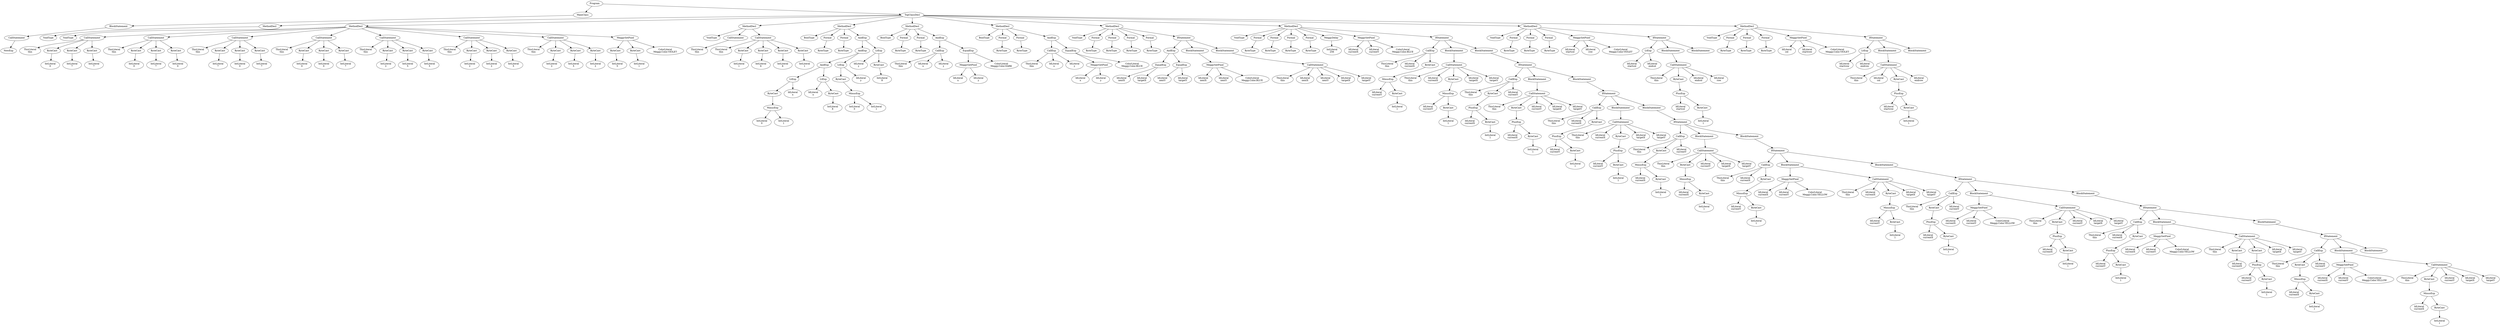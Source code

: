 digraph ASTGraph {
0 [ label="Program" ];
1 [ label="MainClass" ];
0 -> 1
2 [ label="BlockStatement" ];
1 -> 2
3 [ label="CallStatement" ];
2 -> 3
4 [ label="NewExp" ];
3 -> 4
5 [ label="TopClassDecl" ];
0 -> 5
6 [ label="MethodDecl" ];
5 -> 6
7 [ label="VoidType" ];
6 -> 7
8 [ label="MethodDecl" ];
5 -> 8
9 [ label="VoidType" ];
8 -> 9
10 [ label="CallStatement" ];
8 -> 10
11 [ label="ThisLiteral\nthis" ];
10 -> 11
12 [ label="ByteCast" ];
10 -> 12
13 [ label="IntLiteral\n0" ];
12 -> 13
14 [ label="ByteCast" ];
10 -> 14
15 [ label="IntLiteral\n7" ];
14 -> 15
16 [ label="ByteCast" ];
10 -> 16
17 [ label="IntLiteral\n7" ];
16 -> 17
18 [ label="CallStatement" ];
8 -> 18
19 [ label="ThisLiteral\nthis" ];
18 -> 19
20 [ label="ByteCast" ];
18 -> 20
21 [ label="IntLiteral\n0" ];
20 -> 21
22 [ label="ByteCast" ];
18 -> 22
23 [ label="IntLiteral\n7" ];
22 -> 23
24 [ label="ByteCast" ];
18 -> 24
25 [ label="IntLiteral\n0" ];
24 -> 25
26 [ label="CallStatement" ];
8 -> 26
27 [ label="ThisLiteral\nthis" ];
26 -> 27
28 [ label="ByteCast" ];
26 -> 28
29 [ label="IntLiteral\n7" ];
28 -> 29
30 [ label="ByteCast" ];
26 -> 30
31 [ label="IntLiteral\n0" ];
30 -> 31
32 [ label="ByteCast" ];
26 -> 32
33 [ label="IntLiteral\n7" ];
32 -> 33
34 [ label="CallStatement" ];
8 -> 34
35 [ label="ThisLiteral\nthis" ];
34 -> 35
36 [ label="ByteCast" ];
34 -> 36
37 [ label="IntLiteral\n0" ];
36 -> 37
38 [ label="ByteCast" ];
34 -> 38
39 [ label="IntLiteral\n0" ];
38 -> 39
40 [ label="ByteCast" ];
34 -> 40
41 [ label="IntLiteral\n7" ];
40 -> 41
42 [ label="CallStatement" ];
8 -> 42
43 [ label="ThisLiteral\nthis" ];
42 -> 43
44 [ label="ByteCast" ];
42 -> 44
45 [ label="IntLiteral\n2" ];
44 -> 45
46 [ label="ByteCast" ];
42 -> 46
47 [ label="IntLiteral\n5" ];
46 -> 47
48 [ label="ByteCast" ];
42 -> 48
49 [ label="IntLiteral\n5" ];
48 -> 49
50 [ label="CallStatement" ];
8 -> 50
51 [ label="ThisLiteral\nthis" ];
50 -> 51
52 [ label="ByteCast" ];
50 -> 52
53 [ label="IntLiteral\n2" ];
52 -> 53
54 [ label="ByteCast" ];
50 -> 54
55 [ label="IntLiteral\n2" ];
54 -> 55
56 [ label="ByteCast" ];
50 -> 56
57 [ label="IntLiteral\n5" ];
56 -> 57
58 [ label="CallStatement" ];
8 -> 58
59 [ label="ThisLiteral\nthis" ];
58 -> 59
60 [ label="ByteCast" ];
58 -> 60
61 [ label="IntLiteral\n2" ];
60 -> 61
62 [ label="ByteCast" ];
58 -> 62
63 [ label="IntLiteral\n5" ];
62 -> 63
64 [ label="ByteCast" ];
58 -> 64
65 [ label="IntLiteral\n2" ];
64 -> 65
66 [ label="MeggySetPixel" ];
8 -> 66
67 [ label="ByteCast" ];
66 -> 67
68 [ label="IntLiteral\n5" ];
67 -> 68
69 [ label="ByteCast" ];
66 -> 69
70 [ label="IntLiteral\n1" ];
69 -> 70
71 [ label="ColorLiteral\nMeggy.Color.VIOLET" ];
66 -> 71
72 [ label="MethodDecl" ];
5 -> 72
73 [ label="VoidType" ];
72 -> 73
74 [ label="CallStatement" ];
72 -> 74
75 [ label="ThisLiteral\nthis" ];
74 -> 75
76 [ label="CallStatement" ];
72 -> 76
77 [ label="ThisLiteral\nthis" ];
76 -> 77
78 [ label="ByteCast" ];
76 -> 78
79 [ label="IntLiteral\n1" ];
78 -> 79
80 [ label="ByteCast" ];
76 -> 80
81 [ label="IntLiteral\n6" ];
80 -> 81
82 [ label="ByteCast" ];
76 -> 82
83 [ label="IntLiteral\n6" ];
82 -> 83
84 [ label="ByteCast" ];
76 -> 84
85 [ label="IntLiteral\n1" ];
84 -> 85
86 [ label="MethodDecl" ];
5 -> 86
87 [ label="BoolType" ];
86 -> 87
88 [ label="Formal" ];
86 -> 88
89 [ label="ByteType" ];
88 -> 89
90 [ label="Formal" ];
86 -> 90
91 [ label="ByteType" ];
90 -> 91
92 [ label="AndExp" ];
86 -> 92
93 [ label="AndExp" ];
92 -> 93
94 [ label="AndExp" ];
93 -> 94
95 [ label="LtExp" ];
94 -> 95
96 [ label="ByteCast" ];
95 -> 96
97 [ label="MinusExp" ];
96 -> 97
98 [ label="IntLiteral\n0" ];
97 -> 98
99 [ label="IntLiteral\n1" ];
97 -> 99
100 [ label="IdLiteral\nx" ];
95 -> 100
101 [ label="LtExp" ];
94 -> 101
102 [ label="IdLiteral\nx" ];
101 -> 102
103 [ label="ByteCast" ];
101 -> 103
104 [ label="IntLiteral\n8" ];
103 -> 104
105 [ label="LtExp" ];
93 -> 105
106 [ label="ByteCast" ];
105 -> 106
107 [ label="MinusExp" ];
106 -> 107
108 [ label="IntLiteral\n0" ];
107 -> 108
109 [ label="IntLiteral\n1" ];
107 -> 109
110 [ label="IdLiteral\ny" ];
105 -> 110
111 [ label="LtExp" ];
92 -> 111
112 [ label="IdLiteral\ny" ];
111 -> 112
113 [ label="ByteCast" ];
111 -> 113
114 [ label="IntLiteral\n8" ];
113 -> 114
115 [ label="MethodDecl" ];
5 -> 115
116 [ label="BoolType" ];
115 -> 116
117 [ label="Formal" ];
115 -> 117
118 [ label="ByteType" ];
117 -> 118
119 [ label="Formal" ];
115 -> 119
120 [ label="ByteType" ];
119 -> 120
121 [ label="AndExp" ];
115 -> 121
122 [ label="CallExp" ];
121 -> 122
123 [ label="ThisLiteral\nthis" ];
122 -> 123
124 [ label="IdLiteral\nx" ];
122 -> 124
125 [ label="IdLiteral\ny" ];
122 -> 125
126 [ label="EqualExp" ];
121 -> 126
127 [ label="MeggyGetPixel" ];
126 -> 127
128 [ label="IdLiteral\nx" ];
127 -> 128
129 [ label="IdLiteral\ny" ];
127 -> 129
130 [ label="ColorLiteral\nMeggy.Color.DARK" ];
126 -> 130
131 [ label="MethodDecl" ];
5 -> 131
132 [ label="BoolType" ];
131 -> 132
133 [ label="Formal" ];
131 -> 133
134 [ label="ByteType" ];
133 -> 134
135 [ label="Formal" ];
131 -> 135
136 [ label="ByteType" ];
135 -> 136
137 [ label="AndExp" ];
131 -> 137
138 [ label="CallExp" ];
137 -> 138
139 [ label="ThisLiteral\nthis" ];
138 -> 139
140 [ label="IdLiteral\nx" ];
138 -> 140
141 [ label="IdLiteral\ny" ];
138 -> 141
142 [ label="EqualExp" ];
137 -> 142
143 [ label="MeggyGetPixel" ];
142 -> 143
144 [ label="IdLiteral\nx" ];
143 -> 144
145 [ label="IdLiteral\ny" ];
143 -> 145
146 [ label="ColorLiteral\nMeggy.Color.BLUE" ];
142 -> 146
147 [ label="MethodDecl" ];
5 -> 147
148 [ label="VoidType" ];
147 -> 148
149 [ label="Formal" ];
147 -> 149
150 [ label="ByteType" ];
149 -> 150
151 [ label="Formal" ];
147 -> 151
152 [ label="ByteType" ];
151 -> 152
153 [ label="Formal" ];
147 -> 153
154 [ label="ByteType" ];
153 -> 154
155 [ label="Formal" ];
147 -> 155
156 [ label="ByteType" ];
155 -> 156
157 [ label="IfStatement" ];
147 -> 157
158 [ label="AndExp" ];
157 -> 158
159 [ label="EqualExp" ];
158 -> 159
160 [ label="IdLiteral\nnextX" ];
159 -> 160
161 [ label="IdLiteral\ntargetX" ];
159 -> 161
162 [ label="EqualExp" ];
158 -> 162
163 [ label="IdLiteral\nnextY" ];
162 -> 163
164 [ label="IdLiteral\ntargetY" ];
162 -> 164
165 [ label="BlockStatement" ];
157 -> 165
166 [ label="MeggySetPixel" ];
165 -> 166
167 [ label="IdLiteral\nnextX" ];
166 -> 167
168 [ label="IdLiteral\nnextY" ];
166 -> 168
169 [ label="ColorLiteral\nMeggy.Color.BLUE" ];
166 -> 169
170 [ label="BlockStatement" ];
157 -> 170
171 [ label="CallStatement" ];
170 -> 171
172 [ label="ThisLiteral\nthis" ];
171 -> 172
173 [ label="IdLiteral\nnextX" ];
171 -> 173
174 [ label="IdLiteral\nnextY" ];
171 -> 174
175 [ label="IdLiteral\ntargetX" ];
171 -> 175
176 [ label="IdLiteral\ntargetY" ];
171 -> 176
177 [ label="MethodDecl" ];
5 -> 177
178 [ label="VoidType" ];
177 -> 178
179 [ label="Formal" ];
177 -> 179
180 [ label="ByteType" ];
179 -> 180
181 [ label="Formal" ];
177 -> 181
182 [ label="ByteType" ];
181 -> 182
183 [ label="Formal" ];
177 -> 183
184 [ label="ByteType" ];
183 -> 184
185 [ label="Formal" ];
177 -> 185
186 [ label="ByteType" ];
185 -> 186
187 [ label="MeggyDelay" ];
177 -> 187
188 [ label="IntLiteral\n256" ];
187 -> 188
189 [ label="MeggySetPixel" ];
177 -> 189
190 [ label="IdLiteral\ncurrentX" ];
189 -> 190
191 [ label="IdLiteral\ncurrentY" ];
189 -> 191
192 [ label="ColorLiteral\nMeggy.Color.BLUE" ];
189 -> 192
193 [ label="IfStatement" ];
177 -> 193
194 [ label="CallExp" ];
193 -> 194
195 [ label="ThisLiteral\nthis" ];
194 -> 195
196 [ label="IdLiteral\ncurrentX" ];
194 -> 196
197 [ label="ByteCast" ];
194 -> 197
198 [ label="MinusExp" ];
197 -> 198
199 [ label="IdLiteral\ncurrentY" ];
198 -> 199
200 [ label="ByteCast" ];
198 -> 200
201 [ label="IntLiteral\n1" ];
200 -> 201
202 [ label="BlockStatement" ];
193 -> 202
203 [ label="CallStatement" ];
202 -> 203
204 [ label="ThisLiteral\nthis" ];
203 -> 204
205 [ label="IdLiteral\ncurrentX" ];
203 -> 205
206 [ label="ByteCast" ];
203 -> 206
207 [ label="MinusExp" ];
206 -> 207
208 [ label="IdLiteral\ncurrentY" ];
207 -> 208
209 [ label="ByteCast" ];
207 -> 209
210 [ label="IntLiteral\n1" ];
209 -> 210
211 [ label="IdLiteral\ntargetX" ];
203 -> 211
212 [ label="IdLiteral\ntargetY" ];
203 -> 212
213 [ label="BlockStatement" ];
193 -> 213
214 [ label="IfStatement" ];
213 -> 214
215 [ label="CallExp" ];
214 -> 215
216 [ label="ThisLiteral\nthis" ];
215 -> 216
217 [ label="ByteCast" ];
215 -> 217
218 [ label="PlusExp" ];
217 -> 218
219 [ label="IdLiteral\ncurrentX" ];
218 -> 219
220 [ label="ByteCast" ];
218 -> 220
221 [ label="IntLiteral\n1" ];
220 -> 221
222 [ label="IdLiteral\ncurrentY" ];
215 -> 222
223 [ label="BlockStatement" ];
214 -> 223
224 [ label="CallStatement" ];
223 -> 224
225 [ label="ThisLiteral\nthis" ];
224 -> 225
226 [ label="ByteCast" ];
224 -> 226
227 [ label="PlusExp" ];
226 -> 227
228 [ label="IdLiteral\ncurrentX" ];
227 -> 228
229 [ label="ByteCast" ];
227 -> 229
230 [ label="IntLiteral\n1" ];
229 -> 230
231 [ label="IdLiteral\ncurrentY" ];
224 -> 231
232 [ label="IdLiteral\ntargetX" ];
224 -> 232
233 [ label="IdLiteral\ntargetY" ];
224 -> 233
234 [ label="BlockStatement" ];
214 -> 234
235 [ label="IfStatement" ];
234 -> 235
236 [ label="CallExp" ];
235 -> 236
237 [ label="ThisLiteral\nthis" ];
236 -> 237
238 [ label="IdLiteral\ncurrentX" ];
236 -> 238
239 [ label="ByteCast" ];
236 -> 239
240 [ label="PlusExp" ];
239 -> 240
241 [ label="IdLiteral\ncurrentY" ];
240 -> 241
242 [ label="ByteCast" ];
240 -> 242
243 [ label="IntLiteral\n1" ];
242 -> 243
244 [ label="BlockStatement" ];
235 -> 244
245 [ label="CallStatement" ];
244 -> 245
246 [ label="ThisLiteral\nthis" ];
245 -> 246
247 [ label="IdLiteral\ncurrentX" ];
245 -> 247
248 [ label="ByteCast" ];
245 -> 248
249 [ label="PlusExp" ];
248 -> 249
250 [ label="IdLiteral\ncurrentY" ];
249 -> 250
251 [ label="ByteCast" ];
249 -> 251
252 [ label="IntLiteral\n1" ];
251 -> 252
253 [ label="IdLiteral\ntargetX" ];
245 -> 253
254 [ label="IdLiteral\ntargetY" ];
245 -> 254
255 [ label="BlockStatement" ];
235 -> 255
256 [ label="IfStatement" ];
255 -> 256
257 [ label="CallExp" ];
256 -> 257
258 [ label="ThisLiteral\nthis" ];
257 -> 258
259 [ label="ByteCast" ];
257 -> 259
260 [ label="MinusExp" ];
259 -> 260
261 [ label="IdLiteral\ncurrentX" ];
260 -> 261
262 [ label="ByteCast" ];
260 -> 262
263 [ label="IntLiteral\n1" ];
262 -> 263
264 [ label="IdLiteral\ncurrentY" ];
257 -> 264
265 [ label="BlockStatement" ];
256 -> 265
266 [ label="CallStatement" ];
265 -> 266
267 [ label="ThisLiteral\nthis" ];
266 -> 267
268 [ label="ByteCast" ];
266 -> 268
269 [ label="MinusExp" ];
268 -> 269
270 [ label="IdLiteral\ncurrentX" ];
269 -> 270
271 [ label="ByteCast" ];
269 -> 271
272 [ label="IntLiteral\n1" ];
271 -> 272
273 [ label="IdLiteral\ncurrentY" ];
266 -> 273
274 [ label="IdLiteral\ntargetX" ];
266 -> 274
275 [ label="IdLiteral\ntargetY" ];
266 -> 275
276 [ label="BlockStatement" ];
256 -> 276
277 [ label="IfStatement" ];
276 -> 277
278 [ label="CallExp" ];
277 -> 278
279 [ label="ThisLiteral\nthis" ];
278 -> 279
280 [ label="IdLiteral\ncurrentX" ];
278 -> 280
281 [ label="ByteCast" ];
278 -> 281
282 [ label="MinusExp" ];
281 -> 282
283 [ label="IdLiteral\ncurrentY" ];
282 -> 283
284 [ label="ByteCast" ];
282 -> 284
285 [ label="IntLiteral\n1" ];
284 -> 285
286 [ label="BlockStatement" ];
277 -> 286
287 [ label="MeggySetPixel" ];
286 -> 287
288 [ label="IdLiteral\ncurrentX" ];
287 -> 288
289 [ label="IdLiteral\ncurrentY" ];
287 -> 289
290 [ label="ColorLiteral\nMeggy.Color.YELLOW" ];
287 -> 290
291 [ label="CallStatement" ];
286 -> 291
292 [ label="ThisLiteral\nthis" ];
291 -> 292
293 [ label="IdLiteral\ncurrentX" ];
291 -> 293
294 [ label="ByteCast" ];
291 -> 294
295 [ label="MinusExp" ];
294 -> 295
296 [ label="IdLiteral\ncurrentY" ];
295 -> 296
297 [ label="ByteCast" ];
295 -> 297
298 [ label="IntLiteral\n1" ];
297 -> 298
299 [ label="IdLiteral\ntargetX" ];
291 -> 299
300 [ label="IdLiteral\ntargetY" ];
291 -> 300
301 [ label="BlockStatement" ];
277 -> 301
302 [ label="IfStatement" ];
301 -> 302
303 [ label="CallExp" ];
302 -> 303
304 [ label="ThisLiteral\nthis" ];
303 -> 304
305 [ label="ByteCast" ];
303 -> 305
306 [ label="PlusExp" ];
305 -> 306
307 [ label="IdLiteral\ncurrentX" ];
306 -> 307
308 [ label="ByteCast" ];
306 -> 308
309 [ label="IntLiteral\n1" ];
308 -> 309
310 [ label="IdLiteral\ncurrentY" ];
303 -> 310
311 [ label="BlockStatement" ];
302 -> 311
312 [ label="MeggySetPixel" ];
311 -> 312
313 [ label="IdLiteral\ncurrentX" ];
312 -> 313
314 [ label="IdLiteral\ncurrentY" ];
312 -> 314
315 [ label="ColorLiteral\nMeggy.Color.YELLOW" ];
312 -> 315
316 [ label="CallStatement" ];
311 -> 316
317 [ label="ThisLiteral\nthis" ];
316 -> 317
318 [ label="ByteCast" ];
316 -> 318
319 [ label="PlusExp" ];
318 -> 319
320 [ label="IdLiteral\ncurrentX" ];
319 -> 320
321 [ label="ByteCast" ];
319 -> 321
322 [ label="IntLiteral\n1" ];
321 -> 322
323 [ label="IdLiteral\ncurrentY" ];
316 -> 323
324 [ label="IdLiteral\ntargetX" ];
316 -> 324
325 [ label="IdLiteral\ntargetY" ];
316 -> 325
326 [ label="BlockStatement" ];
302 -> 326
327 [ label="IfStatement" ];
326 -> 327
328 [ label="CallExp" ];
327 -> 328
329 [ label="ThisLiteral\nthis" ];
328 -> 329
330 [ label="IdLiteral\ncurrentX" ];
328 -> 330
331 [ label="ByteCast" ];
328 -> 331
332 [ label="PlusExp" ];
331 -> 332
333 [ label="IdLiteral\ncurrentY" ];
332 -> 333
334 [ label="ByteCast" ];
332 -> 334
335 [ label="IntLiteral\n1" ];
334 -> 335
336 [ label="BlockStatement" ];
327 -> 336
337 [ label="MeggySetPixel" ];
336 -> 337
338 [ label="IdLiteral\ncurrentX" ];
337 -> 338
339 [ label="IdLiteral\ncurrentY" ];
337 -> 339
340 [ label="ColorLiteral\nMeggy.Color.YELLOW" ];
337 -> 340
341 [ label="CallStatement" ];
336 -> 341
342 [ label="ThisLiteral\nthis" ];
341 -> 342
343 [ label="ByteCast" ];
341 -> 343
344 [ label="IdLiteral\ncurrentX" ];
343 -> 344
345 [ label="ByteCast" ];
341 -> 345
346 [ label="PlusExp" ];
345 -> 346
347 [ label="IdLiteral\ncurrentY" ];
346 -> 347
348 [ label="ByteCast" ];
346 -> 348
349 [ label="IntLiteral\n1" ];
348 -> 349
350 [ label="IdLiteral\ntargetX" ];
341 -> 350
351 [ label="IdLiteral\ntargetY" ];
341 -> 351
352 [ label="BlockStatement" ];
327 -> 352
353 [ label="IfStatement" ];
352 -> 353
354 [ label="CallExp" ];
353 -> 354
355 [ label="ThisLiteral\nthis" ];
354 -> 355
356 [ label="ByteCast" ];
354 -> 356
357 [ label="MinusExp" ];
356 -> 357
358 [ label="IdLiteral\ncurrentX" ];
357 -> 358
359 [ label="ByteCast" ];
357 -> 359
360 [ label="IntLiteral\n1" ];
359 -> 360
361 [ label="IdLiteral\ncurrentY" ];
354 -> 361
362 [ label="BlockStatement" ];
353 -> 362
363 [ label="MeggySetPixel" ];
362 -> 363
364 [ label="IdLiteral\ncurrentX" ];
363 -> 364
365 [ label="IdLiteral\ncurrentY" ];
363 -> 365
366 [ label="ColorLiteral\nMeggy.Color.YELLOW" ];
363 -> 366
367 [ label="CallStatement" ];
362 -> 367
368 [ label="ThisLiteral\nthis" ];
367 -> 368
369 [ label="ByteCast" ];
367 -> 369
370 [ label="MinusExp" ];
369 -> 370
371 [ label="IdLiteral\ncurrentX" ];
370 -> 371
372 [ label="ByteCast" ];
370 -> 372
373 [ label="IntLiteral\n1" ];
372 -> 373
374 [ label="IdLiteral\ncurrentY" ];
367 -> 374
375 [ label="IdLiteral\ntargetX" ];
367 -> 375
376 [ label="IdLiteral\ntargetY" ];
367 -> 376
377 [ label="BlockStatement" ];
353 -> 377
378 [ label="MethodDecl" ];
5 -> 378
379 [ label="VoidType" ];
378 -> 379
380 [ label="Formal" ];
378 -> 380
381 [ label="ByteType" ];
380 -> 381
382 [ label="Formal" ];
378 -> 382
383 [ label="ByteType" ];
382 -> 383
384 [ label="Formal" ];
378 -> 384
385 [ label="ByteType" ];
384 -> 385
386 [ label="MeggySetPixel" ];
378 -> 386
387 [ label="IdLiteral\nstartcol" ];
386 -> 387
388 [ label="IdLiteral\nrow" ];
386 -> 388
389 [ label="ColorLiteral\nMeggy.Color.VIOLET" ];
386 -> 389
390 [ label="IfStatement" ];
378 -> 390
391 [ label="LtExp" ];
390 -> 391
392 [ label="IdLiteral\nstartcol" ];
391 -> 392
393 [ label="IdLiteral\nendcol" ];
391 -> 393
394 [ label="BlockStatement" ];
390 -> 394
395 [ label="CallStatement" ];
394 -> 395
396 [ label="ThisLiteral\nthis" ];
395 -> 396
397 [ label="ByteCast" ];
395 -> 397
398 [ label="PlusExp" ];
397 -> 398
399 [ label="IdLiteral\nstartcol" ];
398 -> 399
400 [ label="ByteCast" ];
398 -> 400
401 [ label="IntLiteral\n1" ];
400 -> 401
402 [ label="IdLiteral\nendcol" ];
395 -> 402
403 [ label="IdLiteral\nrow" ];
395 -> 403
404 [ label="BlockStatement" ];
390 -> 404
405 [ label="MethodDecl" ];
5 -> 405
406 [ label="VoidType" ];
405 -> 406
407 [ label="Formal" ];
405 -> 407
408 [ label="ByteType" ];
407 -> 408
409 [ label="Formal" ];
405 -> 409
410 [ label="ByteType" ];
409 -> 410
411 [ label="Formal" ];
405 -> 411
412 [ label="ByteType" ];
411 -> 412
413 [ label="MeggySetPixel" ];
405 -> 413
414 [ label="IdLiteral\ncol" ];
413 -> 414
415 [ label="IdLiteral\nstartrow" ];
413 -> 415
416 [ label="ColorLiteral\nMeggy.Color.VIOLET" ];
413 -> 416
417 [ label="IfStatement" ];
405 -> 417
418 [ label="LtExp" ];
417 -> 418
419 [ label="IdLiteral\nstartrow" ];
418 -> 419
420 [ label="IdLiteral\nendrow" ];
418 -> 420
421 [ label="BlockStatement" ];
417 -> 421
422 [ label="CallStatement" ];
421 -> 422
423 [ label="ThisLiteral\nthis" ];
422 -> 423
424 [ label="IdLiteral\ncol" ];
422 -> 424
425 [ label="ByteCast" ];
422 -> 425
426 [ label="PlusExp" ];
425 -> 426
427 [ label="IdLiteral\nstartrow" ];
426 -> 427
428 [ label="ByteCast" ];
426 -> 428
429 [ label="IntLiteral\n1" ];
428 -> 429
430 [ label="IdLiteral\nendrow" ];
422 -> 430
431 [ label="BlockStatement" ];
417 -> 431
}
